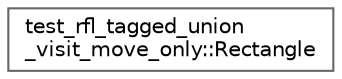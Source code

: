 digraph "类继承关系图"
{
 // LATEX_PDF_SIZE
  bgcolor="transparent";
  edge [fontname=Helvetica,fontsize=10,labelfontname=Helvetica,labelfontsize=10];
  node [fontname=Helvetica,fontsize=10,shape=box,height=0.2,width=0.4];
  rankdir="LR";
  Node0 [id="Node000000",label="test_rfl_tagged_union\l_visit_move_only::Rectangle",height=0.2,width=0.4,color="grey40", fillcolor="white", style="filled",URL="$structtest__rfl__tagged__union__visit__move__only_1_1_rectangle.html",tooltip=" "];
}
